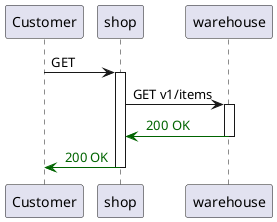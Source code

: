 @startuml
participant "Customer"
participant "shop"
participant "warehouse"
"Customer" -> "shop": GET
activate "shop"
"shop" -> "warehouse": GET v1/items
activate "warehouse"

"warehouse" -[#DarkGreen]> "shop": <color:DarkGreen> 200 OK
deactivate "warehouse"
"shop" -[#DarkGreen]> "Customer": <color:DarkGreen> 200 OK
deactivate "shop"
@enduml

